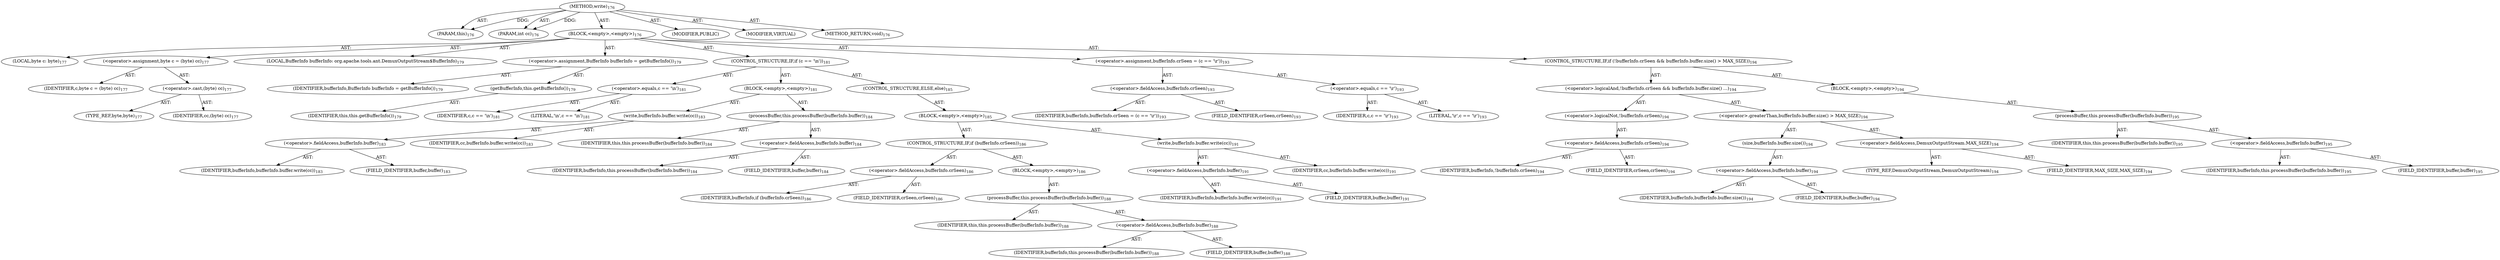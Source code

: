 digraph "write" {  
"111669149701" [label = <(METHOD,write)<SUB>176</SUB>> ]
"115964116992" [label = <(PARAM,this)<SUB>176</SUB>> ]
"115964117005" [label = <(PARAM,int cc)<SUB>176</SUB>> ]
"25769803784" [label = <(BLOCK,&lt;empty&gt;,&lt;empty&gt;)<SUB>176</SUB>> ]
"94489280517" [label = <(LOCAL,byte c: byte)<SUB>177</SUB>> ]
"30064771122" [label = <(&lt;operator&gt;.assignment,byte c = (byte) cc)<SUB>177</SUB>> ]
"68719476783" [label = <(IDENTIFIER,c,byte c = (byte) cc)<SUB>177</SUB>> ]
"30064771123" [label = <(&lt;operator&gt;.cast,(byte) cc)<SUB>177</SUB>> ]
"180388626435" [label = <(TYPE_REF,byte,byte)<SUB>177</SUB>> ]
"68719476784" [label = <(IDENTIFIER,cc,(byte) cc)<SUB>177</SUB>> ]
"94489280518" [label = <(LOCAL,BufferInfo bufferInfo: org.apache.tools.ant.DemuxOutputStream$BufferInfo)<SUB>179</SUB>> ]
"30064771124" [label = <(&lt;operator&gt;.assignment,BufferInfo bufferInfo = getBufferInfo())<SUB>179</SUB>> ]
"68719476785" [label = <(IDENTIFIER,bufferInfo,BufferInfo bufferInfo = getBufferInfo())<SUB>179</SUB>> ]
"30064771125" [label = <(getBufferInfo,this.getBufferInfo())<SUB>179</SUB>> ]
"68719476736" [label = <(IDENTIFIER,this,this.getBufferInfo())<SUB>179</SUB>> ]
"47244640259" [label = <(CONTROL_STRUCTURE,IF,if (c == '\n'))<SUB>181</SUB>> ]
"30064771126" [label = <(&lt;operator&gt;.equals,c == '\n')<SUB>181</SUB>> ]
"68719476786" [label = <(IDENTIFIER,c,c == '\n')<SUB>181</SUB>> ]
"90194313220" [label = <(LITERAL,'\n',c == '\n')<SUB>181</SUB>> ]
"25769803785" [label = <(BLOCK,&lt;empty&gt;,&lt;empty&gt;)<SUB>181</SUB>> ]
"30064771127" [label = <(write,bufferInfo.buffer.write(cc))<SUB>183</SUB>> ]
"30064771128" [label = <(&lt;operator&gt;.fieldAccess,bufferInfo.buffer)<SUB>183</SUB>> ]
"68719476787" [label = <(IDENTIFIER,bufferInfo,bufferInfo.buffer.write(cc))<SUB>183</SUB>> ]
"55834574865" [label = <(FIELD_IDENTIFIER,buffer,buffer)<SUB>183</SUB>> ]
"68719476788" [label = <(IDENTIFIER,cc,bufferInfo.buffer.write(cc))<SUB>183</SUB>> ]
"30064771129" [label = <(processBuffer,this.processBuffer(bufferInfo.buffer))<SUB>184</SUB>> ]
"68719476737" [label = <(IDENTIFIER,this,this.processBuffer(bufferInfo.buffer))<SUB>184</SUB>> ]
"30064771130" [label = <(&lt;operator&gt;.fieldAccess,bufferInfo.buffer)<SUB>184</SUB>> ]
"68719476789" [label = <(IDENTIFIER,bufferInfo,this.processBuffer(bufferInfo.buffer))<SUB>184</SUB>> ]
"55834574866" [label = <(FIELD_IDENTIFIER,buffer,buffer)<SUB>184</SUB>> ]
"47244640260" [label = <(CONTROL_STRUCTURE,ELSE,else)<SUB>185</SUB>> ]
"25769803786" [label = <(BLOCK,&lt;empty&gt;,&lt;empty&gt;)<SUB>185</SUB>> ]
"47244640261" [label = <(CONTROL_STRUCTURE,IF,if (bufferInfo.crSeen))<SUB>186</SUB>> ]
"30064771131" [label = <(&lt;operator&gt;.fieldAccess,bufferInfo.crSeen)<SUB>186</SUB>> ]
"68719476790" [label = <(IDENTIFIER,bufferInfo,if (bufferInfo.crSeen))<SUB>186</SUB>> ]
"55834574867" [label = <(FIELD_IDENTIFIER,crSeen,crSeen)<SUB>186</SUB>> ]
"25769803787" [label = <(BLOCK,&lt;empty&gt;,&lt;empty&gt;)<SUB>186</SUB>> ]
"30064771132" [label = <(processBuffer,this.processBuffer(bufferInfo.buffer))<SUB>188</SUB>> ]
"68719476738" [label = <(IDENTIFIER,this,this.processBuffer(bufferInfo.buffer))<SUB>188</SUB>> ]
"30064771133" [label = <(&lt;operator&gt;.fieldAccess,bufferInfo.buffer)<SUB>188</SUB>> ]
"68719476791" [label = <(IDENTIFIER,bufferInfo,this.processBuffer(bufferInfo.buffer))<SUB>188</SUB>> ]
"55834574868" [label = <(FIELD_IDENTIFIER,buffer,buffer)<SUB>188</SUB>> ]
"30064771134" [label = <(write,bufferInfo.buffer.write(cc))<SUB>191</SUB>> ]
"30064771135" [label = <(&lt;operator&gt;.fieldAccess,bufferInfo.buffer)<SUB>191</SUB>> ]
"68719476792" [label = <(IDENTIFIER,bufferInfo,bufferInfo.buffer.write(cc))<SUB>191</SUB>> ]
"55834574869" [label = <(FIELD_IDENTIFIER,buffer,buffer)<SUB>191</SUB>> ]
"68719476793" [label = <(IDENTIFIER,cc,bufferInfo.buffer.write(cc))<SUB>191</SUB>> ]
"30064771136" [label = <(&lt;operator&gt;.assignment,bufferInfo.crSeen = (c == '\r'))<SUB>193</SUB>> ]
"30064771137" [label = <(&lt;operator&gt;.fieldAccess,bufferInfo.crSeen)<SUB>193</SUB>> ]
"68719476794" [label = <(IDENTIFIER,bufferInfo,bufferInfo.crSeen = (c == '\r'))<SUB>193</SUB>> ]
"55834574870" [label = <(FIELD_IDENTIFIER,crSeen,crSeen)<SUB>193</SUB>> ]
"30064771138" [label = <(&lt;operator&gt;.equals,c == '\r')<SUB>193</SUB>> ]
"68719476795" [label = <(IDENTIFIER,c,c == '\r')<SUB>193</SUB>> ]
"90194313221" [label = <(LITERAL,'\r',c == '\r')<SUB>193</SUB>> ]
"47244640262" [label = <(CONTROL_STRUCTURE,IF,if (!bufferInfo.crSeen &amp;&amp; bufferInfo.buffer.size() &gt; MAX_SIZE))<SUB>194</SUB>> ]
"30064771139" [label = <(&lt;operator&gt;.logicalAnd,!bufferInfo.crSeen &amp;&amp; bufferInfo.buffer.size() ...)<SUB>194</SUB>> ]
"30064771140" [label = <(&lt;operator&gt;.logicalNot,!bufferInfo.crSeen)<SUB>194</SUB>> ]
"30064771141" [label = <(&lt;operator&gt;.fieldAccess,bufferInfo.crSeen)<SUB>194</SUB>> ]
"68719476796" [label = <(IDENTIFIER,bufferInfo,!bufferInfo.crSeen)<SUB>194</SUB>> ]
"55834574871" [label = <(FIELD_IDENTIFIER,crSeen,crSeen)<SUB>194</SUB>> ]
"30064771142" [label = <(&lt;operator&gt;.greaterThan,bufferInfo.buffer.size() &gt; MAX_SIZE)<SUB>194</SUB>> ]
"30064771143" [label = <(size,bufferInfo.buffer.size())<SUB>194</SUB>> ]
"30064771144" [label = <(&lt;operator&gt;.fieldAccess,bufferInfo.buffer)<SUB>194</SUB>> ]
"68719476797" [label = <(IDENTIFIER,bufferInfo,bufferInfo.buffer.size())<SUB>194</SUB>> ]
"55834574872" [label = <(FIELD_IDENTIFIER,buffer,buffer)<SUB>194</SUB>> ]
"30064771145" [label = <(&lt;operator&gt;.fieldAccess,DemuxOutputStream.MAX_SIZE)<SUB>194</SUB>> ]
"180388626436" [label = <(TYPE_REF,DemuxOutputStream,DemuxOutputStream)<SUB>194</SUB>> ]
"55834574873" [label = <(FIELD_IDENTIFIER,MAX_SIZE,MAX_SIZE)<SUB>194</SUB>> ]
"25769803788" [label = <(BLOCK,&lt;empty&gt;,&lt;empty&gt;)<SUB>194</SUB>> ]
"30064771146" [label = <(processBuffer,this.processBuffer(bufferInfo.buffer))<SUB>195</SUB>> ]
"68719476739" [label = <(IDENTIFIER,this,this.processBuffer(bufferInfo.buffer))<SUB>195</SUB>> ]
"30064771147" [label = <(&lt;operator&gt;.fieldAccess,bufferInfo.buffer)<SUB>195</SUB>> ]
"68719476798" [label = <(IDENTIFIER,bufferInfo,this.processBuffer(bufferInfo.buffer))<SUB>195</SUB>> ]
"55834574874" [label = <(FIELD_IDENTIFIER,buffer,buffer)<SUB>195</SUB>> ]
"133143986200" [label = <(MODIFIER,PUBLIC)> ]
"133143986201" [label = <(MODIFIER,VIRTUAL)> ]
"128849018885" [label = <(METHOD_RETURN,void)<SUB>176</SUB>> ]
  "111669149701" -> "115964116992"  [ label = "AST: "] 
  "111669149701" -> "115964117005"  [ label = "AST: "] 
  "111669149701" -> "25769803784"  [ label = "AST: "] 
  "111669149701" -> "133143986200"  [ label = "AST: "] 
  "111669149701" -> "133143986201"  [ label = "AST: "] 
  "111669149701" -> "128849018885"  [ label = "AST: "] 
  "25769803784" -> "94489280517"  [ label = "AST: "] 
  "25769803784" -> "30064771122"  [ label = "AST: "] 
  "25769803784" -> "94489280518"  [ label = "AST: "] 
  "25769803784" -> "30064771124"  [ label = "AST: "] 
  "25769803784" -> "47244640259"  [ label = "AST: "] 
  "25769803784" -> "30064771136"  [ label = "AST: "] 
  "25769803784" -> "47244640262"  [ label = "AST: "] 
  "30064771122" -> "68719476783"  [ label = "AST: "] 
  "30064771122" -> "30064771123"  [ label = "AST: "] 
  "30064771123" -> "180388626435"  [ label = "AST: "] 
  "30064771123" -> "68719476784"  [ label = "AST: "] 
  "30064771124" -> "68719476785"  [ label = "AST: "] 
  "30064771124" -> "30064771125"  [ label = "AST: "] 
  "30064771125" -> "68719476736"  [ label = "AST: "] 
  "47244640259" -> "30064771126"  [ label = "AST: "] 
  "47244640259" -> "25769803785"  [ label = "AST: "] 
  "47244640259" -> "47244640260"  [ label = "AST: "] 
  "30064771126" -> "68719476786"  [ label = "AST: "] 
  "30064771126" -> "90194313220"  [ label = "AST: "] 
  "25769803785" -> "30064771127"  [ label = "AST: "] 
  "25769803785" -> "30064771129"  [ label = "AST: "] 
  "30064771127" -> "30064771128"  [ label = "AST: "] 
  "30064771127" -> "68719476788"  [ label = "AST: "] 
  "30064771128" -> "68719476787"  [ label = "AST: "] 
  "30064771128" -> "55834574865"  [ label = "AST: "] 
  "30064771129" -> "68719476737"  [ label = "AST: "] 
  "30064771129" -> "30064771130"  [ label = "AST: "] 
  "30064771130" -> "68719476789"  [ label = "AST: "] 
  "30064771130" -> "55834574866"  [ label = "AST: "] 
  "47244640260" -> "25769803786"  [ label = "AST: "] 
  "25769803786" -> "47244640261"  [ label = "AST: "] 
  "25769803786" -> "30064771134"  [ label = "AST: "] 
  "47244640261" -> "30064771131"  [ label = "AST: "] 
  "47244640261" -> "25769803787"  [ label = "AST: "] 
  "30064771131" -> "68719476790"  [ label = "AST: "] 
  "30064771131" -> "55834574867"  [ label = "AST: "] 
  "25769803787" -> "30064771132"  [ label = "AST: "] 
  "30064771132" -> "68719476738"  [ label = "AST: "] 
  "30064771132" -> "30064771133"  [ label = "AST: "] 
  "30064771133" -> "68719476791"  [ label = "AST: "] 
  "30064771133" -> "55834574868"  [ label = "AST: "] 
  "30064771134" -> "30064771135"  [ label = "AST: "] 
  "30064771134" -> "68719476793"  [ label = "AST: "] 
  "30064771135" -> "68719476792"  [ label = "AST: "] 
  "30064771135" -> "55834574869"  [ label = "AST: "] 
  "30064771136" -> "30064771137"  [ label = "AST: "] 
  "30064771136" -> "30064771138"  [ label = "AST: "] 
  "30064771137" -> "68719476794"  [ label = "AST: "] 
  "30064771137" -> "55834574870"  [ label = "AST: "] 
  "30064771138" -> "68719476795"  [ label = "AST: "] 
  "30064771138" -> "90194313221"  [ label = "AST: "] 
  "47244640262" -> "30064771139"  [ label = "AST: "] 
  "47244640262" -> "25769803788"  [ label = "AST: "] 
  "30064771139" -> "30064771140"  [ label = "AST: "] 
  "30064771139" -> "30064771142"  [ label = "AST: "] 
  "30064771140" -> "30064771141"  [ label = "AST: "] 
  "30064771141" -> "68719476796"  [ label = "AST: "] 
  "30064771141" -> "55834574871"  [ label = "AST: "] 
  "30064771142" -> "30064771143"  [ label = "AST: "] 
  "30064771142" -> "30064771145"  [ label = "AST: "] 
  "30064771143" -> "30064771144"  [ label = "AST: "] 
  "30064771144" -> "68719476797"  [ label = "AST: "] 
  "30064771144" -> "55834574872"  [ label = "AST: "] 
  "30064771145" -> "180388626436"  [ label = "AST: "] 
  "30064771145" -> "55834574873"  [ label = "AST: "] 
  "25769803788" -> "30064771146"  [ label = "AST: "] 
  "30064771146" -> "68719476739"  [ label = "AST: "] 
  "30064771146" -> "30064771147"  [ label = "AST: "] 
  "30064771147" -> "68719476798"  [ label = "AST: "] 
  "30064771147" -> "55834574874"  [ label = "AST: "] 
  "111669149701" -> "115964116992"  [ label = "DDG: "] 
  "111669149701" -> "115964117005"  [ label = "DDG: "] 
}
